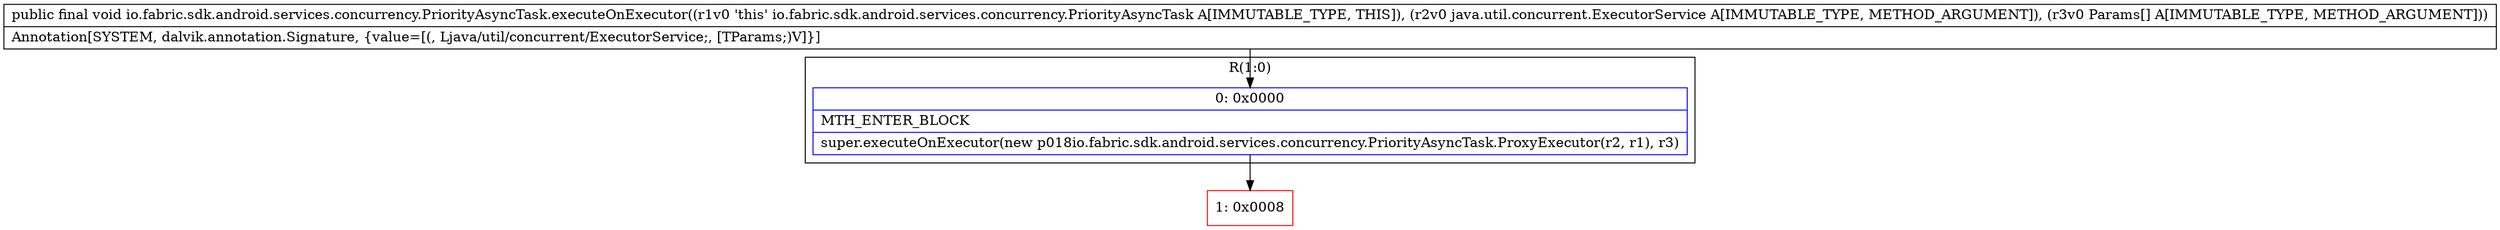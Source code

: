 digraph "CFG forio.fabric.sdk.android.services.concurrency.PriorityAsyncTask.executeOnExecutor(Ljava\/util\/concurrent\/ExecutorService;[Ljava\/lang\/Object;)V" {
subgraph cluster_Region_978270217 {
label = "R(1:0)";
node [shape=record,color=blue];
Node_0 [shape=record,label="{0\:\ 0x0000|MTH_ENTER_BLOCK\l|super.executeOnExecutor(new p018io.fabric.sdk.android.services.concurrency.PriorityAsyncTask.ProxyExecutor(r2, r1), r3)\l}"];
}
Node_1 [shape=record,color=red,label="{1\:\ 0x0008}"];
MethodNode[shape=record,label="{public final void io.fabric.sdk.android.services.concurrency.PriorityAsyncTask.executeOnExecutor((r1v0 'this' io.fabric.sdk.android.services.concurrency.PriorityAsyncTask A[IMMUTABLE_TYPE, THIS]), (r2v0 java.util.concurrent.ExecutorService A[IMMUTABLE_TYPE, METHOD_ARGUMENT]), (r3v0 Params[] A[IMMUTABLE_TYPE, METHOD_ARGUMENT]))  | Annotation[SYSTEM, dalvik.annotation.Signature, \{value=[(, Ljava\/util\/concurrent\/ExecutorService;, [TParams;)V]\}]\l}"];
MethodNode -> Node_0;
Node_0 -> Node_1;
}

